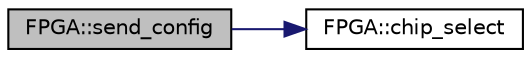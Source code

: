 digraph "FPGA::send_config"
{
  edge [fontname="Helvetica",fontsize="10",labelfontname="Helvetica",labelfontsize="10"];
  node [fontname="Helvetica",fontsize="10",shape=record];
  rankdir="LR";
  Node42 [label="FPGA::send_config",height=0.2,width=0.4,color="black", fillcolor="grey75", style="filled", fontcolor="black"];
  Node42 -> Node43 [color="midnightblue",fontsize="10",style="solid",fontname="Helvetica"];
  Node43 [label="FPGA::chip_select",height=0.2,width=0.4,color="black", fillcolor="white", style="filled",URL="$class_f_p_g_a.html#abfd93a2d6b356b3338b598b8d9c1d5b4",tooltip="Bring chipselect low so we can start a transmission. "];
}
